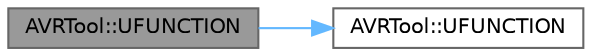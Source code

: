 digraph "AVRTool::UFUNCTION"
{
 // INTERACTIVE_SVG=YES
 // LATEX_PDF_SIZE
  bgcolor="transparent";
  edge [fontname=Helvetica,fontsize=10,labelfontname=Helvetica,labelfontsize=10];
  node [fontname=Helvetica,fontsize=10,shape=box,height=0.2,width=0.4];
  rankdir="LR";
  Node1 [id="Node000001",label="AVRTool::UFUNCTION",height=0.2,width=0.4,color="gray40", fillcolor="grey60", style="filled", fontcolor="black",tooltip=" "];
  Node1 -> Node2 [id="edge1_Node000001_Node000002",color="steelblue1",style="solid",tooltip=" "];
  Node2 [id="Node000002",label="AVRTool::UFUNCTION",height=0.2,width=0.4,color="grey40", fillcolor="white", style="filled",URL="$d9/d8d/classAVRTool.html#a600702cb9adb991e8b18f384ca2e3bbc",tooltip="Returns the current InputComponent on this utility actor."];
}
